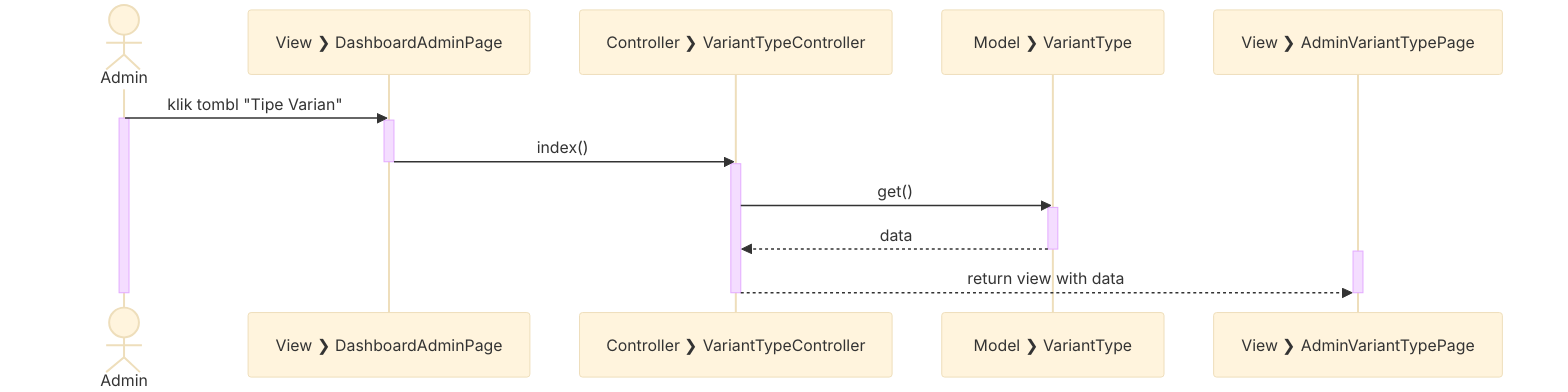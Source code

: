 %%{init: {'theme': 'base', 'themeVariables': { 'fontSize': '16px', 'fontFamily': 'Inter'}}}%%
sequenceDiagram
  actor Admin
  participant V_DA as View #10095; DashboardAdminPage
  participant C_VT as Controller #10095; VariantTypeController
  participant M_VT as Model #10095; VariantType
  participant V_AVTP as View #10095; AdminVariantTypePage

  Admin->>V_DA: klik tombl "Tipe Varian"

  activate Admin
  activate V_DA

  V_DA->>C_VT: index()

  deactivate V_DA
  activate C_VT

  C_VT->>M_VT: get()

  activate M_VT

  M_VT-->>C_VT: data

  deactivate M_VT

  activate V_AVTP

  C_VT-->>V_AVTP: return view with data

  deactivate C_VT
  deactivate V_AVTP
  deactivate Admin